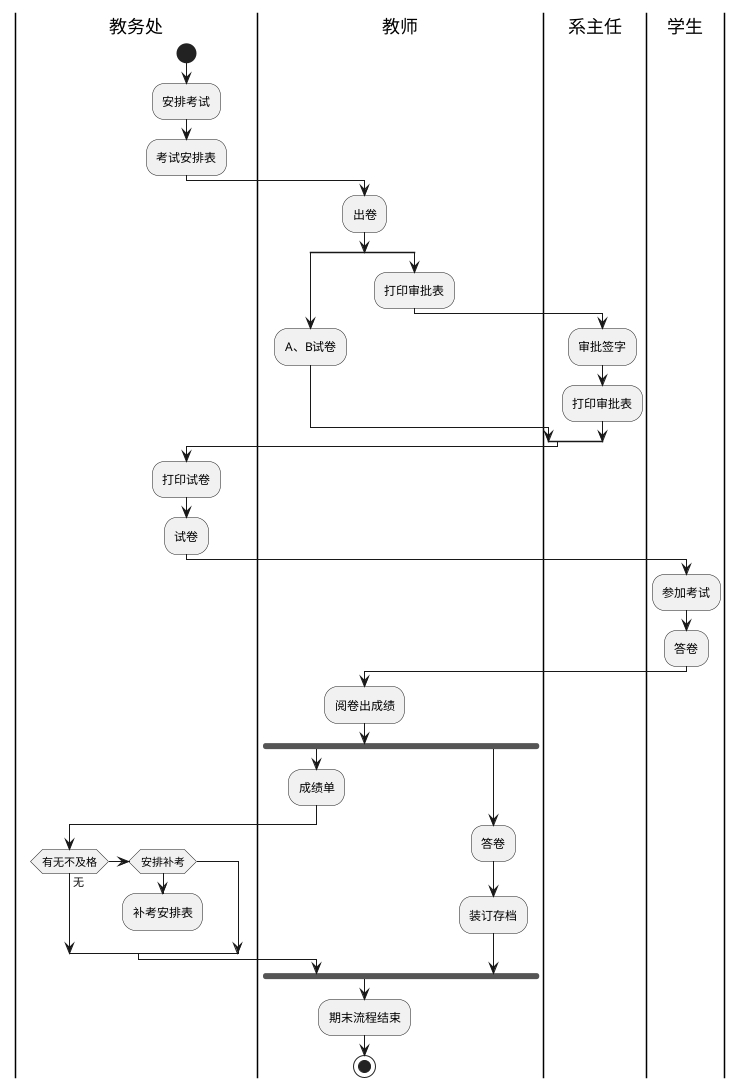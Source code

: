 @startuml
|教务处|
start
:安排考试;
:考试安排表;
|教师|
:出卷;
split
   :A、B试卷;
split again
   :打印审批表;
|系主任|
:审批签字;
:打印审批表;
 end split
|教务处|
:打印试卷;
:试卷;
|学生|
:参加考试;
:答卷;
|教师|
:阅卷出成绩;
fork
   :成绩单;
   |教务处|
   if (有无不及格) then (无)
   else if(安排补考)
   :补考安排表;
   detach
   endif
|教师|
fork again
   :答卷;
   :装订存档;
end fork
:期末流程结束;
stop
@enduml